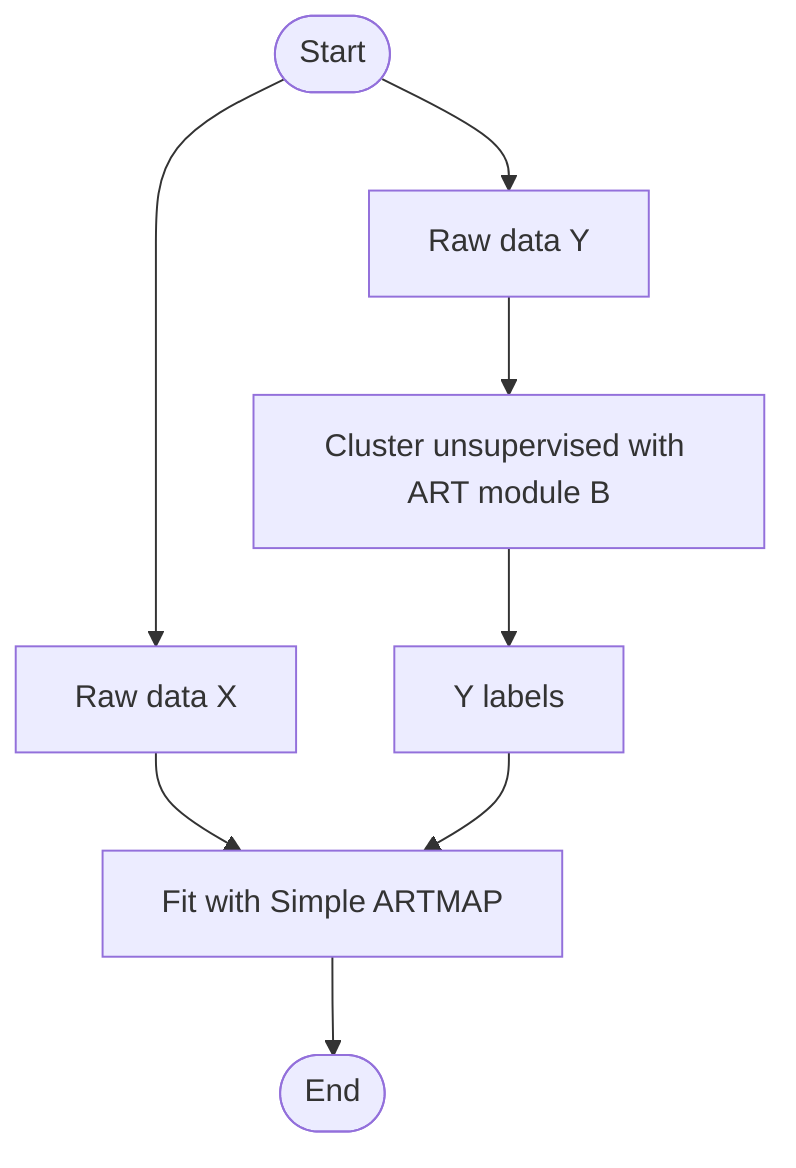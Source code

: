 flowchart TB
  A([Start])
  A --> B[Raw data X]

  A --> C[Raw data Y]
  C --> D[Cluster unsupervised with ART module B]
  D --> E[Y labels]

  B --> F[Fit with Simple ARTMAP]
  E --> F
  F --> P([End])